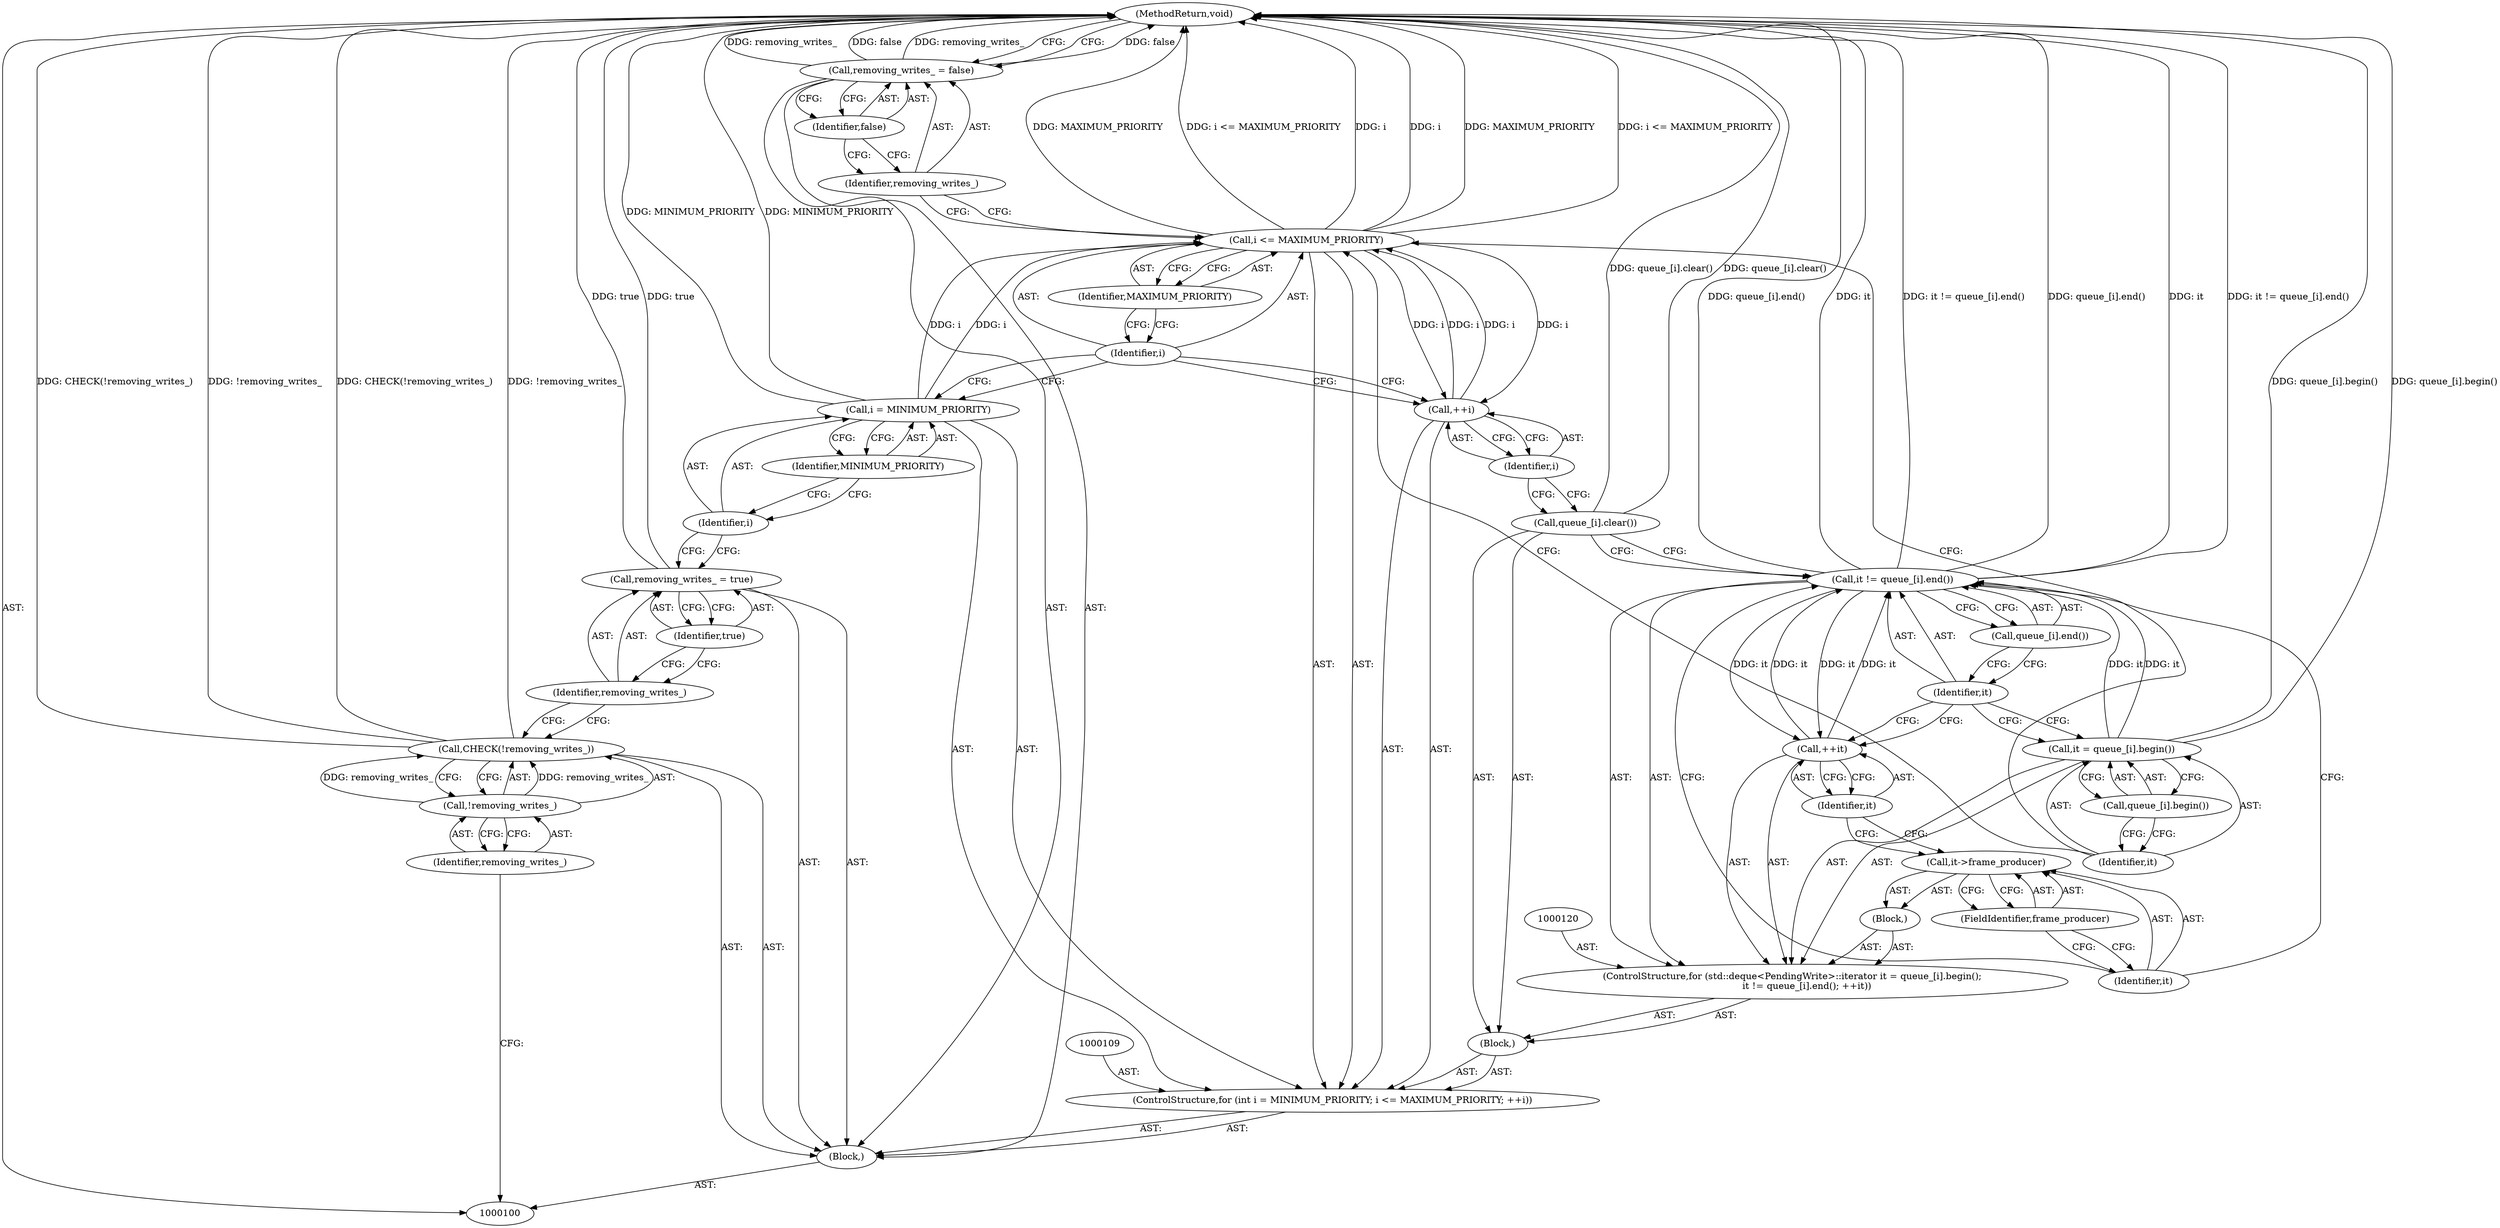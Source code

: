 digraph "1_Chrome_2025798e133f9adc49b65d017dbb5cb2c5cc74c9" {
"1000137" [label="(MethodReturn,void)"];
"1000101" [label="(Block,)"];
"1000136" [label="(Identifier,false)"];
"1000134" [label="(Call,removing_writes_ = false)"];
"1000135" [label="(Identifier,removing_writes_)"];
"1000104" [label="(Identifier,removing_writes_)"];
"1000102" [label="(Call,CHECK(!removing_writes_))"];
"1000103" [label="(Call,!removing_writes_)"];
"1000107" [label="(Identifier,true)"];
"1000105" [label="(Call,removing_writes_ = true)"];
"1000106" [label="(Identifier,removing_writes_)"];
"1000110" [label="(Call,i = MINIMUM_PRIORITY)"];
"1000111" [label="(Identifier,i)"];
"1000112" [label="(Identifier,MINIMUM_PRIORITY)"];
"1000108" [label="(ControlStructure,for (int i = MINIMUM_PRIORITY; i <= MAXIMUM_PRIORITY; ++i))"];
"1000113" [label="(Call,i <= MAXIMUM_PRIORITY)"];
"1000114" [label="(Identifier,i)"];
"1000115" [label="(Identifier,MAXIMUM_PRIORITY)"];
"1000116" [label="(Call,++i)"];
"1000117" [label="(Identifier,i)"];
"1000118" [label="(Block,)"];
"1000121" [label="(Call,it = queue_[i].begin())"];
"1000122" [label="(Identifier,it)"];
"1000119" [label="(ControlStructure,for (std::deque<PendingWrite>::iterator it = queue_[i].begin();\n          it != queue_[i].end(); ++it))"];
"1000123" [label="(Call,queue_[i].begin())"];
"1000124" [label="(Call,it != queue_[i].end())"];
"1000125" [label="(Identifier,it)"];
"1000126" [label="(Call,queue_[i].end())"];
"1000127" [label="(Call,++it)"];
"1000128" [label="(Identifier,it)"];
"1000129" [label="(Block,)"];
"1000130" [label="(Call,it->frame_producer)"];
"1000131" [label="(Identifier,it)"];
"1000132" [label="(FieldIdentifier,frame_producer)"];
"1000133" [label="(Call,queue_[i].clear())"];
"1000137" -> "1000100"  [label="AST: "];
"1000137" -> "1000134"  [label="CFG: "];
"1000124" -> "1000137"  [label="DDG: queue_[i].end()"];
"1000124" -> "1000137"  [label="DDG: it"];
"1000124" -> "1000137"  [label="DDG: it != queue_[i].end()"];
"1000105" -> "1000137"  [label="DDG: true"];
"1000113" -> "1000137"  [label="DDG: i"];
"1000113" -> "1000137"  [label="DDG: MAXIMUM_PRIORITY"];
"1000113" -> "1000137"  [label="DDG: i <= MAXIMUM_PRIORITY"];
"1000121" -> "1000137"  [label="DDG: queue_[i].begin()"];
"1000134" -> "1000137"  [label="DDG: false"];
"1000134" -> "1000137"  [label="DDG: removing_writes_"];
"1000102" -> "1000137"  [label="DDG: !removing_writes_"];
"1000102" -> "1000137"  [label="DDG: CHECK(!removing_writes_)"];
"1000133" -> "1000137"  [label="DDG: queue_[i].clear()"];
"1000110" -> "1000137"  [label="DDG: MINIMUM_PRIORITY"];
"1000101" -> "1000100"  [label="AST: "];
"1000102" -> "1000101"  [label="AST: "];
"1000105" -> "1000101"  [label="AST: "];
"1000108" -> "1000101"  [label="AST: "];
"1000134" -> "1000101"  [label="AST: "];
"1000136" -> "1000134"  [label="AST: "];
"1000136" -> "1000135"  [label="CFG: "];
"1000134" -> "1000136"  [label="CFG: "];
"1000134" -> "1000101"  [label="AST: "];
"1000134" -> "1000136"  [label="CFG: "];
"1000135" -> "1000134"  [label="AST: "];
"1000136" -> "1000134"  [label="AST: "];
"1000137" -> "1000134"  [label="CFG: "];
"1000134" -> "1000137"  [label="DDG: false"];
"1000134" -> "1000137"  [label="DDG: removing_writes_"];
"1000135" -> "1000134"  [label="AST: "];
"1000135" -> "1000113"  [label="CFG: "];
"1000136" -> "1000135"  [label="CFG: "];
"1000104" -> "1000103"  [label="AST: "];
"1000104" -> "1000100"  [label="CFG: "];
"1000103" -> "1000104"  [label="CFG: "];
"1000102" -> "1000101"  [label="AST: "];
"1000102" -> "1000103"  [label="CFG: "];
"1000103" -> "1000102"  [label="AST: "];
"1000106" -> "1000102"  [label="CFG: "];
"1000102" -> "1000137"  [label="DDG: !removing_writes_"];
"1000102" -> "1000137"  [label="DDG: CHECK(!removing_writes_)"];
"1000103" -> "1000102"  [label="DDG: removing_writes_"];
"1000103" -> "1000102"  [label="AST: "];
"1000103" -> "1000104"  [label="CFG: "];
"1000104" -> "1000103"  [label="AST: "];
"1000102" -> "1000103"  [label="CFG: "];
"1000103" -> "1000102"  [label="DDG: removing_writes_"];
"1000107" -> "1000105"  [label="AST: "];
"1000107" -> "1000106"  [label="CFG: "];
"1000105" -> "1000107"  [label="CFG: "];
"1000105" -> "1000101"  [label="AST: "];
"1000105" -> "1000107"  [label="CFG: "];
"1000106" -> "1000105"  [label="AST: "];
"1000107" -> "1000105"  [label="AST: "];
"1000111" -> "1000105"  [label="CFG: "];
"1000105" -> "1000137"  [label="DDG: true"];
"1000106" -> "1000105"  [label="AST: "];
"1000106" -> "1000102"  [label="CFG: "];
"1000107" -> "1000106"  [label="CFG: "];
"1000110" -> "1000108"  [label="AST: "];
"1000110" -> "1000112"  [label="CFG: "];
"1000111" -> "1000110"  [label="AST: "];
"1000112" -> "1000110"  [label="AST: "];
"1000114" -> "1000110"  [label="CFG: "];
"1000110" -> "1000137"  [label="DDG: MINIMUM_PRIORITY"];
"1000110" -> "1000113"  [label="DDG: i"];
"1000111" -> "1000110"  [label="AST: "];
"1000111" -> "1000105"  [label="CFG: "];
"1000112" -> "1000111"  [label="CFG: "];
"1000112" -> "1000110"  [label="AST: "];
"1000112" -> "1000111"  [label="CFG: "];
"1000110" -> "1000112"  [label="CFG: "];
"1000108" -> "1000101"  [label="AST: "];
"1000109" -> "1000108"  [label="AST: "];
"1000110" -> "1000108"  [label="AST: "];
"1000113" -> "1000108"  [label="AST: "];
"1000116" -> "1000108"  [label="AST: "];
"1000118" -> "1000108"  [label="AST: "];
"1000113" -> "1000108"  [label="AST: "];
"1000113" -> "1000115"  [label="CFG: "];
"1000114" -> "1000113"  [label="AST: "];
"1000115" -> "1000113"  [label="AST: "];
"1000122" -> "1000113"  [label="CFG: "];
"1000135" -> "1000113"  [label="CFG: "];
"1000113" -> "1000137"  [label="DDG: i"];
"1000113" -> "1000137"  [label="DDG: MAXIMUM_PRIORITY"];
"1000113" -> "1000137"  [label="DDG: i <= MAXIMUM_PRIORITY"];
"1000116" -> "1000113"  [label="DDG: i"];
"1000110" -> "1000113"  [label="DDG: i"];
"1000113" -> "1000116"  [label="DDG: i"];
"1000114" -> "1000113"  [label="AST: "];
"1000114" -> "1000110"  [label="CFG: "];
"1000114" -> "1000116"  [label="CFG: "];
"1000115" -> "1000114"  [label="CFG: "];
"1000115" -> "1000113"  [label="AST: "];
"1000115" -> "1000114"  [label="CFG: "];
"1000113" -> "1000115"  [label="CFG: "];
"1000116" -> "1000108"  [label="AST: "];
"1000116" -> "1000117"  [label="CFG: "];
"1000117" -> "1000116"  [label="AST: "];
"1000114" -> "1000116"  [label="CFG: "];
"1000116" -> "1000113"  [label="DDG: i"];
"1000113" -> "1000116"  [label="DDG: i"];
"1000117" -> "1000116"  [label="AST: "];
"1000117" -> "1000133"  [label="CFG: "];
"1000116" -> "1000117"  [label="CFG: "];
"1000118" -> "1000108"  [label="AST: "];
"1000119" -> "1000118"  [label="AST: "];
"1000133" -> "1000118"  [label="AST: "];
"1000121" -> "1000119"  [label="AST: "];
"1000121" -> "1000123"  [label="CFG: "];
"1000122" -> "1000121"  [label="AST: "];
"1000123" -> "1000121"  [label="AST: "];
"1000125" -> "1000121"  [label="CFG: "];
"1000121" -> "1000137"  [label="DDG: queue_[i].begin()"];
"1000121" -> "1000124"  [label="DDG: it"];
"1000122" -> "1000121"  [label="AST: "];
"1000122" -> "1000113"  [label="CFG: "];
"1000123" -> "1000122"  [label="CFG: "];
"1000119" -> "1000118"  [label="AST: "];
"1000120" -> "1000119"  [label="AST: "];
"1000121" -> "1000119"  [label="AST: "];
"1000124" -> "1000119"  [label="AST: "];
"1000127" -> "1000119"  [label="AST: "];
"1000129" -> "1000119"  [label="AST: "];
"1000123" -> "1000121"  [label="AST: "];
"1000123" -> "1000122"  [label="CFG: "];
"1000121" -> "1000123"  [label="CFG: "];
"1000124" -> "1000119"  [label="AST: "];
"1000124" -> "1000126"  [label="CFG: "];
"1000125" -> "1000124"  [label="AST: "];
"1000126" -> "1000124"  [label="AST: "];
"1000131" -> "1000124"  [label="CFG: "];
"1000133" -> "1000124"  [label="CFG: "];
"1000124" -> "1000137"  [label="DDG: queue_[i].end()"];
"1000124" -> "1000137"  [label="DDG: it"];
"1000124" -> "1000137"  [label="DDG: it != queue_[i].end()"];
"1000121" -> "1000124"  [label="DDG: it"];
"1000127" -> "1000124"  [label="DDG: it"];
"1000124" -> "1000127"  [label="DDG: it"];
"1000125" -> "1000124"  [label="AST: "];
"1000125" -> "1000121"  [label="CFG: "];
"1000125" -> "1000127"  [label="CFG: "];
"1000126" -> "1000125"  [label="CFG: "];
"1000126" -> "1000124"  [label="AST: "];
"1000126" -> "1000125"  [label="CFG: "];
"1000124" -> "1000126"  [label="CFG: "];
"1000127" -> "1000119"  [label="AST: "];
"1000127" -> "1000128"  [label="CFG: "];
"1000128" -> "1000127"  [label="AST: "];
"1000125" -> "1000127"  [label="CFG: "];
"1000127" -> "1000124"  [label="DDG: it"];
"1000124" -> "1000127"  [label="DDG: it"];
"1000128" -> "1000127"  [label="AST: "];
"1000128" -> "1000130"  [label="CFG: "];
"1000127" -> "1000128"  [label="CFG: "];
"1000129" -> "1000119"  [label="AST: "];
"1000130" -> "1000129"  [label="AST: "];
"1000130" -> "1000129"  [label="AST: "];
"1000130" -> "1000132"  [label="CFG: "];
"1000131" -> "1000130"  [label="AST: "];
"1000132" -> "1000130"  [label="AST: "];
"1000128" -> "1000130"  [label="CFG: "];
"1000131" -> "1000130"  [label="AST: "];
"1000131" -> "1000124"  [label="CFG: "];
"1000132" -> "1000131"  [label="CFG: "];
"1000132" -> "1000130"  [label="AST: "];
"1000132" -> "1000131"  [label="CFG: "];
"1000130" -> "1000132"  [label="CFG: "];
"1000133" -> "1000118"  [label="AST: "];
"1000133" -> "1000124"  [label="CFG: "];
"1000117" -> "1000133"  [label="CFG: "];
"1000133" -> "1000137"  [label="DDG: queue_[i].clear()"];
}
